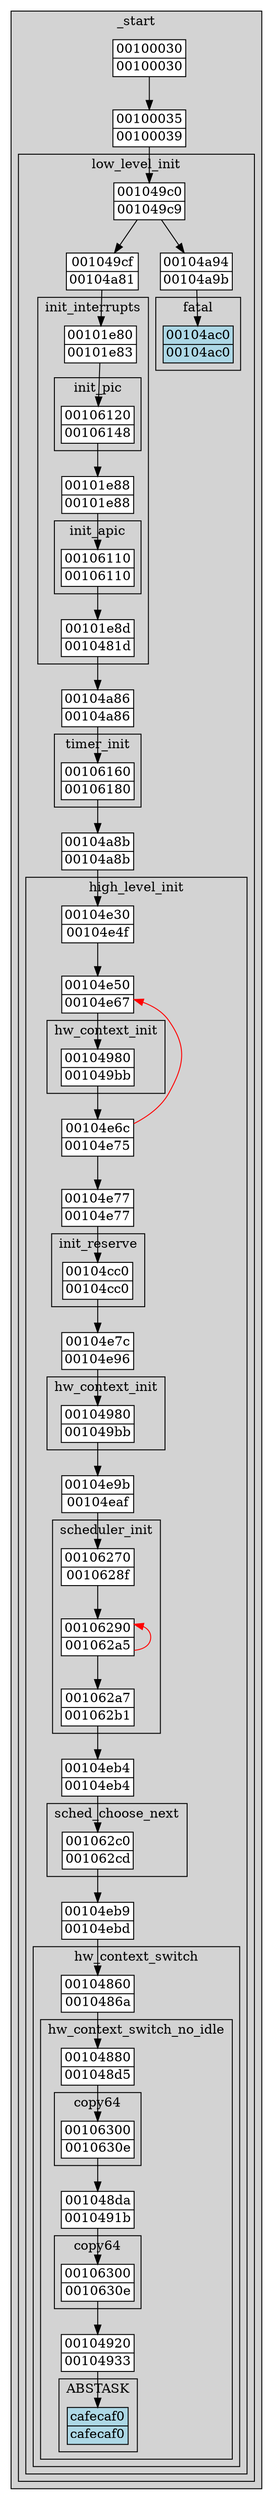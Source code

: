 digraph G {
node[fillcolor=white style="filled,solid" shape=none margin=0];
"00104eb4_00104a8b_00100039" -> "001062c0_00104eb4_00104a8b_00100039";
"00104e30_00104a8b_00100039" -> "00104e50_00104a8b_00100039";
"00104860_00104ebd_00104a8b_00100039" -> "00104880_0010486a_00104ebd_00104a8b_00100039";
"00106160_00104a86_00100039" -> "00104a8b_00100039";
"00106290_00104eaf_00104a8b_00100039" -> "00106290_00104eaf_00104a8b_00100039" [dir=back color=red];
"00106290_00104eaf_00104a8b_00100039" -> "001062a7_00104eaf_00104a8b_00100039";
"00104e50_00104a8b_00100039" -> "00104980_00104e67_00104a8b_00100039";
"00100030" -> "00100035";
"001062c0_00104eb4_00104a8b_00100039" -> "00104eb9_00104a8b_00100039";
"00104a8b_00100039" -> "00104e30_00104a8b_00100039";
"00104a86_00100039" -> "00106160_00104a86_00100039";
"00106120_00101e83_00104a81_00100039" -> "00101e88_00104a81_00100039";
"001049cf_00100039" -> "00101e80_00104a81_00100039";
"00104980_00104e67_00104a8b_00100039" -> "00104e6c_00104a8b_00100039";
"00104980_00104e96_00104a8b_00100039" -> "00104e9b_00104a8b_00100039";
"00104e77_00104a8b_00100039" -> "00104cc0_00104e77_00104a8b_00100039";
"00101e80_00104a81_00100039" -> "00106120_00101e83_00104a81_00100039";
"00104e9b_00104a8b_00100039" -> "00106270_00104eaf_00104a8b_00100039";
"00106110_00101e88_00104a81_00100039" -> "00101e8d_00104a81_00100039";
"00101e8d_00104a81_00100039" -> "00104a86_00100039";
"00104eb9_00104a8b_00100039" -> "00104860_00104ebd_00104a8b_00100039";
"00104a94_00100039" -> "00104ac0_00104a9b_00100039";
"00104cc0_00104e77_00104a8b_00100039" -> "00104e7c_00104a8b_00100039";
"00106300_001048d5_0010486a_00104ebd_00104a8b_00100039" -> "001048da_0010486a_00104ebd_00104a8b_00100039";
"00101e88_00104a81_00100039" -> "00106110_00101e88_00104a81_00100039";
"001049c0_00100039" -> "001049cf_00100039";
"001049c0_00100039" -> "00104a94_00100039";
"00104920_0010486a_00104ebd_00104a8b_00100039" -> "cafecaf0_00104933_0010486a_00104ebd_00104a8b_00100039";
"001048da_0010486a_00104ebd_00104a8b_00100039" -> "00106300_0010491b_0010486a_00104ebd_00104a8b_00100039";
"001062a7_00104eaf_00104a8b_00100039" -> "00104eb4_00104a8b_00100039";
"00106270_00104eaf_00104a8b_00100039" -> "00106290_00104eaf_00104a8b_00100039";
"00100035" -> "001049c0_00100039";
"00104e7c_00104a8b_00100039" -> "00104980_00104e96_00104a8b_00100039";
"00104880_0010486a_00104ebd_00104a8b_00100039" -> "00106300_001048d5_0010486a_00104ebd_00104a8b_00100039";
"00104e6c_00104a8b_00100039" -> "00104e50_00104a8b_00100039" [color=red constraint=false];
"00104e6c_00104a8b_00100039" -> "00104e77_00104a8b_00100039";
"00106300_0010491b_0010486a_00104ebd_00104a8b_00100039" -> "00104920_0010486a_00104ebd_00104a8b_00100039";
subgraph "cluster__start" {
  style="filled,solid";
  color=black;
  fillcolor=lightgrey;
  label="_start";"00100035" [label=<<TABLE BORDER="1" CELLBORDER="0" CELLSPACING="0"><TR><TD>00100035</TD></TR><HR/><TR><TD>00100039</TD></TR></TABLE>>];
  "00100030" [label=<<TABLE BORDER="1" CELLBORDER="0" CELLSPACING="0"><TR><TD>00100030</TD></TR><HR/><TR><TD>00100030</TD></TR></TABLE>>];
  subgraph "cluster_low_level_init_00100039" {
    style="filled,solid";
    color=black;
    fillcolor=lightgrey;
    label="low_level_init";"00104a94_00100039" [label=<<TABLE BORDER="1" CELLBORDER="0" CELLSPACING="0"><TR><TD>00104a94</TD></TR><HR/><TR><TD>00104a9b</TD></TR></TABLE>>];
    "00104a8b_00100039" [label=<<TABLE BORDER="1" CELLBORDER="0" CELLSPACING="0"><TR><TD>00104a8b</TD></TR><HR/><TR><TD>00104a8b</TD></TR></TABLE>>];
    "00104a86_00100039" [label=<<TABLE BORDER="1" CELLBORDER="0" CELLSPACING="0"><TR><TD>00104a86</TD></TR><HR/><TR><TD>00104a86</TD></TR></TABLE>>];
    "001049cf_00100039" [label=<<TABLE BORDER="1" CELLBORDER="0" CELLSPACING="0"><TR><TD>001049cf</TD></TR><HR/><TR><TD>00104a81</TD></TR></TABLE>>];
    "001049c0_00100039" [label=<<TABLE BORDER="1" CELLBORDER="0" CELLSPACING="0"><TR><TD>001049c0</TD></TR><HR/><TR><TD>001049c9</TD></TR></TABLE>>];
    subgraph "cluster_fatal_00104a9b_00100039" {
      style="filled,solid";
      color=black;
      fillcolor=lightgrey;
      label="fatal";"00104ac0_00104a9b_00100039" [label=<<TABLE BORDER="1" CELLBORDER="0" CELLSPACING="0"><TR><TD>00104ac0</TD></TR><HR/><TR><TD>00104ac0</TD></TR></TABLE>> fillcolor=lightblue];
      }
subgraph "cluster_high_level_init_00104a8b_00100039" {
          style="filled,solid";
          color=black;
          fillcolor=lightgrey;
          label="high_level_init";"00104eb9_00104a8b_00100039" [label=<<TABLE BORDER="1" CELLBORDER="0" CELLSPACING="0"><TR><TD>00104eb9</TD></TR><HR/><TR><TD>00104ebd</TD></TR></TABLE>>];
          "00104eb4_00104a8b_00100039" [label=<<TABLE BORDER="1" CELLBORDER="0" CELLSPACING="0"><TR><TD>00104eb4</TD></TR><HR/><TR><TD>00104eb4</TD></TR></TABLE>>];
          "00104e9b_00104a8b_00100039" [label=<<TABLE BORDER="1" CELLBORDER="0" CELLSPACING="0"><TR><TD>00104e9b</TD></TR><HR/><TR><TD>00104eaf</TD></TR></TABLE>>];
          "00104e7c_00104a8b_00100039" [label=<<TABLE BORDER="1" CELLBORDER="0" CELLSPACING="0"><TR><TD>00104e7c</TD></TR><HR/><TR><TD>00104e96</TD></TR></TABLE>>];
          "00104e77_00104a8b_00100039" [label=<<TABLE BORDER="1" CELLBORDER="0" CELLSPACING="0"><TR><TD>00104e77</TD></TR><HR/><TR><TD>00104e77</TD></TR></TABLE>>];
          "00104e6c_00104a8b_00100039" [label=<<TABLE BORDER="1" CELLBORDER="0" CELLSPACING="0"><TR><TD>00104e6c</TD></TR><HR/><TR><TD>00104e75</TD></TR></TABLE>>];
          "00104e50_00104a8b_00100039" [label=<<TABLE BORDER="1" CELLBORDER="0" CELLSPACING="0"><TR><TD>00104e50</TD></TR><HR/><TR><TD>00104e67</TD></TR></TABLE>>];
          "00104e30_00104a8b_00100039" [label=<<TABLE BORDER="1" CELLBORDER="0" CELLSPACING="0"><TR><TD>00104e30</TD></TR><HR/><TR><TD>00104e4f</TD></TR></TABLE>>];
          subgraph "cluster_hw_context_switch_00104ebd_00104a8b_00100039" {
            style="filled,solid";
            color=black;
            fillcolor=lightgrey;
            label="hw_context_switch";"00104860_00104ebd_00104a8b_00100039" [label=<<TABLE BORDER="1" CELLBORDER="0" CELLSPACING="0"><TR><TD>00104860</TD></TR><HR/><TR><TD>0010486a</TD></TR></TABLE>>];
            subgraph "cluster_hw_context_switch_no_idle_0010486a_00104ebd_00104a8b_00100039" {
              style="filled,solid";
              color=black;
              fillcolor=lightgrey;
              label="hw_context_switch_no_idle";"00104920_0010486a_00104ebd_00104a8b_00100039" [label=<<TABLE BORDER="1" CELLBORDER="0" CELLSPACING="0"><TR><TD>00104920</TD></TR><HR/><TR><TD>00104933</TD></TR></TABLE>>];
              "001048da_0010486a_00104ebd_00104a8b_00100039" [label=<<TABLE BORDER="1" CELLBORDER="0" CELLSPACING="0"><TR><TD>001048da</TD></TR><HR/><TR><TD>0010491b</TD></TR></TABLE>>];
              "00104880_0010486a_00104ebd_00104a8b_00100039" [label=<<TABLE BORDER="1" CELLBORDER="0" CELLSPACING="0"><TR><TD>00104880</TD></TR><HR/><TR><TD>001048d5</TD></TR></TABLE>>];
              subgraph "cluster_ABSTASK_00104933_0010486a_00104ebd_00104a8b_00100039" {
                style="filled,solid";
                color=black;
                fillcolor=lightgrey;
                label="ABSTASK";"cafecaf0_00104933_0010486a_00104ebd_00104a8b_00100039" [label=<<TABLE BORDER="1" CELLBORDER="0" CELLSPACING="0"><TR><TD>cafecaf0</TD></TR><HR/><TR><TD>cafecaf0</TD></TR></TABLE>> fillcolor=lightblue];
                }
subgraph "cluster_copy64_0010491b_0010486a_00104ebd_00104a8b_00100039" {
                    style="filled,solid";
                    color=black;
                    fillcolor=lightgrey;
                    label="copy64";"00106300_0010491b_0010486a_00104ebd_00104a8b_00100039" [label=<<TABLE BORDER="1" CELLBORDER="0" CELLSPACING="0"><TR><TD>00106300</TD></TR><HR/><TR><TD>0010630e</TD></TR></TABLE>>];
                    }
subgraph "cluster_copy64_001048d5_0010486a_00104ebd_00104a8b_00100039" {
                        style="filled,solid";
                        color=black;
                        fillcolor=lightgrey;
                        label="copy64";"00106300_001048d5_0010486a_00104ebd_00104a8b_00100039" [label=<<TABLE BORDER="1" CELLBORDER="0" CELLSPACING="0"><TR><TD>00106300</TD></TR><HR/><TR><TD>0010630e</TD></TR></TABLE>>];
                        }
}
}
subgraph "cluster_sched_choose_next_00104eb4_00104a8b_00100039" {
                                style="filled,solid";
                                color=black;
                                fillcolor=lightgrey;
                                label="sched_choose_next";"001062c0_00104eb4_00104a8b_00100039" [label=<<TABLE BORDER="1" CELLBORDER="0" CELLSPACING="0"><TR><TD>001062c0</TD></TR><HR/><TR><TD>001062cd</TD></TR></TABLE>>];
                                }
subgraph "cluster_scheduler_init_00104eaf_00104a8b_00100039" {
                                    style="filled,solid";
                                    color=black;
                                    fillcolor=lightgrey;
                                    label="scheduler_init";"001062a7_00104eaf_00104a8b_00100039" [label=<<TABLE BORDER="1" CELLBORDER="0" CELLSPACING="0"><TR><TD>001062a7</TD></TR><HR/><TR><TD>001062b1</TD></TR></TABLE>>];
                                    "00106290_00104eaf_00104a8b_00100039" [label=<<TABLE BORDER="1" CELLBORDER="0" CELLSPACING="0"><TR><TD>00106290</TD></TR><HR/><TR><TD>001062a5</TD></TR></TABLE>>];
                                    "00106270_00104eaf_00104a8b_00100039" [label=<<TABLE BORDER="1" CELLBORDER="0" CELLSPACING="0"><TR><TD>00106270</TD></TR><HR/><TR><TD>0010628f</TD></TR></TABLE>>];
                                    }
subgraph "cluster_hw_context_init_00104e96_00104a8b_00100039" {
                                        style="filled,solid";
                                        color=black;
                                        fillcolor=lightgrey;
                                        label="hw_context_init";"00104980_00104e96_00104a8b_00100039" [label=<<TABLE BORDER="1" CELLBORDER="0" CELLSPACING="0"><TR><TD>00104980</TD></TR><HR/><TR><TD>001049bb</TD></TR></TABLE>>];
                                        }
subgraph "cluster_init_reserve_00104e77_00104a8b_00100039" {
                                            style="filled,solid";
                                            color=black;
                                            fillcolor=lightgrey;
                                            label="init_reserve";"00104cc0_00104e77_00104a8b_00100039" [label=<<TABLE BORDER="1" CELLBORDER="0" CELLSPACING="0"><TR><TD>00104cc0</TD></TR><HR/><TR><TD>00104cc0</TD></TR></TABLE>>];
                                            }
subgraph "cluster_hw_context_init_00104e67_00104a8b_00100039" {
                                                style="filled,solid";
                                                color=black;
                                                fillcolor=lightgrey;
                                                label="hw_context_init";"00104980_00104e67_00104a8b_00100039" [label=<<TABLE BORDER="1" CELLBORDER="0" CELLSPACING="0"><TR><TD>00104980</TD></TR><HR/><TR><TD>001049bb</TD></TR></TABLE>>];
                                                }
}
subgraph "cluster_timer_init_00104a86_00100039" {
                                                      style="filled,solid";
                                                      color=black;
                                                      fillcolor=lightgrey;
                                                      label="timer_init";"00106160_00104a86_00100039" [label=<<TABLE BORDER="1" CELLBORDER="0" CELLSPACING="0"><TR><TD>00106160</TD></TR><HR/><TR><TD>00106180</TD></TR></TABLE>>];
                                                      }
subgraph "cluster_init_interrupts_00104a81_00100039" {
                                                          style="filled,solid";
                                                          color=black;
                                                          fillcolor=lightgrey;
                                                          label="init_interrupts";"00101e8d_00104a81_00100039" [label=<<TABLE BORDER="1" CELLBORDER="0" CELLSPACING="0"><TR><TD>00101e8d</TD></TR><HR/><TR><TD>0010481d</TD></TR></TABLE>>];
                                                          "00101e88_00104a81_00100039" [label=<<TABLE BORDER="1" CELLBORDER="0" CELLSPACING="0"><TR><TD>00101e88</TD></TR><HR/><TR><TD>00101e88</TD></TR></TABLE>>];
                                                          "00101e80_00104a81_00100039" [label=<<TABLE BORDER="1" CELLBORDER="0" CELLSPACING="0"><TR><TD>00101e80</TD></TR><HR/><TR><TD>00101e83</TD></TR></TABLE>>];
                                                          subgraph "cluster_init_apic_00101e88_00104a81_00100039" {
                                                            style="filled,solid";
                                                            color=black;
                                                            fillcolor=lightgrey;
                                                            label="init_apic";"00106110_00101e88_00104a81_00100039" [label=<<TABLE BORDER="1" CELLBORDER="0" CELLSPACING="0"><TR><TD>00106110</TD></TR><HR/><TR><TD>00106110</TD></TR></TABLE>>];
                                                            }
subgraph "cluster_init_pic_00101e83_00104a81_00100039" {
                                                                style="filled,solid";
                                                                color=black;
                                                                fillcolor=lightgrey;
                                                                label="init_pic";"00106120_00101e83_00104a81_00100039" [label=<<TABLE BORDER="1" CELLBORDER="0" CELLSPACING="0"><TR><TD>00106120</TD></TR><HR/><TR><TD>00106148</TD></TR></TABLE>>];
                                                                }
}
}
}

}
